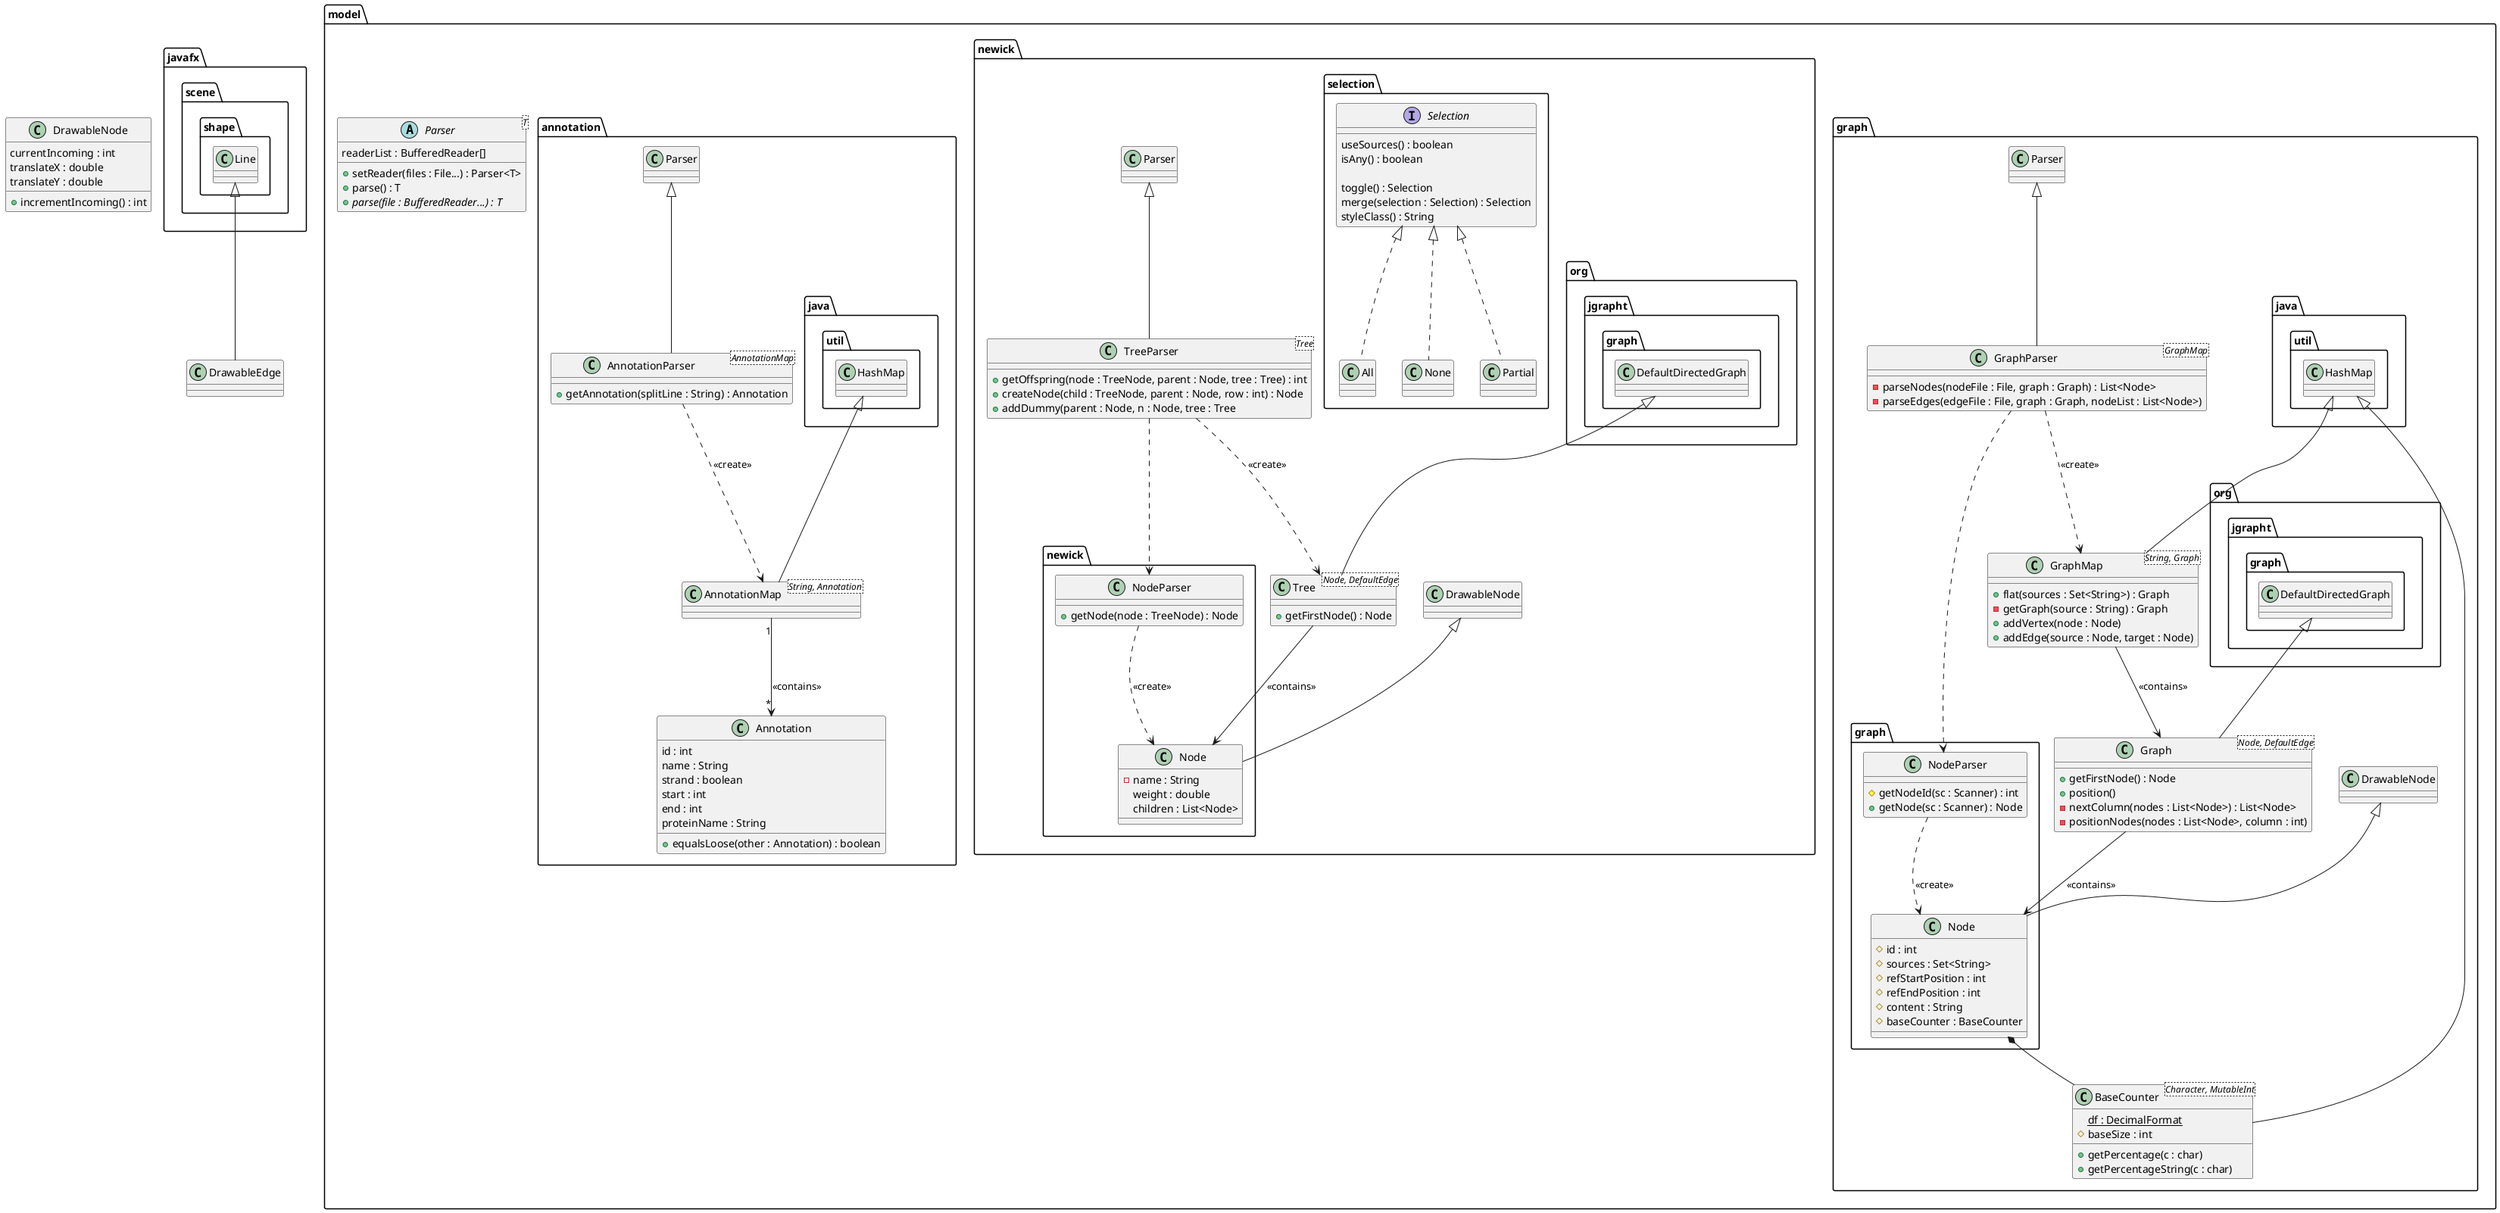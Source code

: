 @startuml
class DrawableNode {
    currentIncoming : int
    translateX : double
    translateY : double

    +incrementIncoming() : int
}
class DrawableEdge extends javafx.scene.shape.Line


package model {
abstract class Parser<T> {
    readerList : BufferedReader[]

    +setReader(files : File...) : Parser<T>
    +parse() : T
    + {abstract} parse(file : BufferedReader...) : T
}

package graph {
    class BaseCounter<Character, MutableInt> extends java.util.HashMap {
        {static} df : DecimalFormat
        # baseSize : int

        +getPercentage(c : char)
        +getPercentageString(c : char)
    }
    class graph.Node extends DrawableNode {
        # id : int
        # sources : Set<String>
        # refStartPosition : int
        # refEndPosition : int
        # content : String
        # baseCounter : BaseCounter
    }
    class graph.NodeParser {
        #getNodeId(sc : Scanner) : int
        +getNode(sc : Scanner) : Node
    }

    class Graph<Node, DefaultEdge> extends org.jgrapht.graph.DefaultDirectedGraph {
        +getFirstNode() : Node
        +position()
        -nextColumn(nodes : List<Node>) : List<Node>
        -positionNodes(nodes : List<Node>, column : int)
    }
    class GraphMap<String, Graph> extends java.util.HashMap {
        +flat(sources : Set<String>) : Graph
        -getGraph(source : String) : Graph
        +addVertex(node : Node)
        +addEdge(source : Node, target : Node)
    }
    class GraphParser<GraphMap> extends Parser {
        -parseNodes(nodeFile : File, graph : Graph) : List<Node>
        -parseEdges(edgeFile : File, graph : Graph, nodeList : List<Node>)
    }

    'Relations

    GraphParser ..> GraphMap : << create >>
    GraphMap --> Graph : << contains >>
    GraphParser ..> graph.NodeParser

    Graph --> graph.Node : << contains >>

    graph.NodeParser ..> graph.Node : << create >>
    graph.Node *-- BaseCounter
}


package newick {
    class newick.Node extends DrawableNode {
        - name : String
        weight : double
        children : List<Node>
    }
    class newick.NodeParser {
        +getNode(node : TreeNode) : Node
    }
    class Tree<Node, DefaultEdge> extends org.jgrapht.graph.DefaultDirectedGraph {
        +getFirstNode() : Node
    }
    class TreeParser<Tree> extends Parser {
        +getOffspring(node : TreeNode, parent : Node, tree : Tree) : int
        +createNode(child : TreeNode, parent : Node, row : int) : Node
        +addDummy(parent : Node, n : Node, tree : Tree
    }

    package selection {
        interface Selection {
            useSources() : boolean
            isAny() : boolean

            toggle() : Selection
            merge(selection : Selection) : Selection
            styleClass() : String
        }

        class All implements Selection
        class None implements Selection
        class Partial implements Selection
    }

    TreeParser ..> Tree : << create >>
    TreeParser ..> newick.NodeParser
    newick.NodeParser ..> newick.Node : << create >>

    Tree --> newick.Node : << contains >>
}

package annotation {
    class Annotation {
        id : int
        name : String
        strand : boolean
        start : int
        end : int
        proteinName : String

        +equalsLoose(other : Annotation) : boolean
    }
    class AnnotationMap<String, Annotation> extends java.util.HashMap
    class AnnotationParser<AnnotationMap> extends Parser {
        +getAnnotation(splitLine : String) : Annotation
    }

    'Relations

    AnnotationParser ..> AnnotationMap : << create >>
    AnnotationMap "1" --> "*" Annotation : << contains >>
}
}
@enduml
